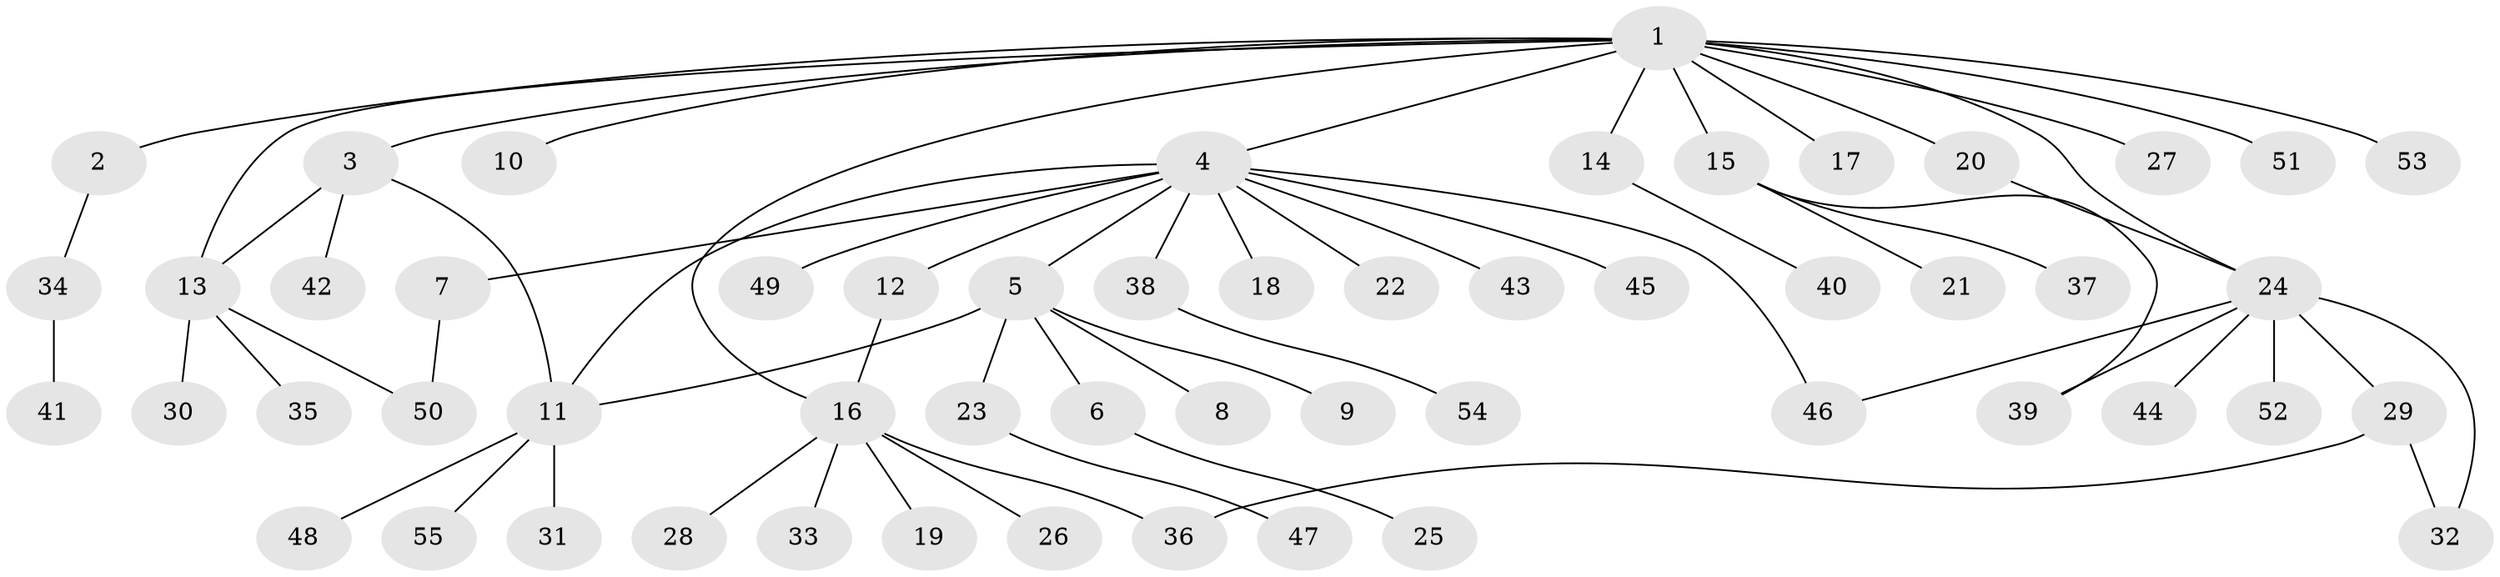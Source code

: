 // coarse degree distribution, {13: 0.034482758620689655, 2: 0.10344827586206896, 3: 0.10344827586206896, 7: 0.034482758620689655, 5: 0.034482758620689655, 1: 0.5517241379310345, 4: 0.10344827586206896, 6: 0.034482758620689655}
// Generated by graph-tools (version 1.1) at 2025/50/03/04/25 22:50:05]
// undirected, 55 vertices, 64 edges
graph export_dot {
  node [color=gray90,style=filled];
  1;
  2;
  3;
  4;
  5;
  6;
  7;
  8;
  9;
  10;
  11;
  12;
  13;
  14;
  15;
  16;
  17;
  18;
  19;
  20;
  21;
  22;
  23;
  24;
  25;
  26;
  27;
  28;
  29;
  30;
  31;
  32;
  33;
  34;
  35;
  36;
  37;
  38;
  39;
  40;
  41;
  42;
  43;
  44;
  45;
  46;
  47;
  48;
  49;
  50;
  51;
  52;
  53;
  54;
  55;
  1 -- 2;
  1 -- 3;
  1 -- 4;
  1 -- 10;
  1 -- 13;
  1 -- 14;
  1 -- 15;
  1 -- 16;
  1 -- 17;
  1 -- 20;
  1 -- 24;
  1 -- 27;
  1 -- 51;
  1 -- 53;
  2 -- 34;
  3 -- 11;
  3 -- 13;
  3 -- 42;
  4 -- 5;
  4 -- 7;
  4 -- 11;
  4 -- 12;
  4 -- 18;
  4 -- 22;
  4 -- 38;
  4 -- 43;
  4 -- 45;
  4 -- 46;
  4 -- 49;
  5 -- 6;
  5 -- 8;
  5 -- 9;
  5 -- 11;
  5 -- 23;
  6 -- 25;
  7 -- 50;
  11 -- 31;
  11 -- 48;
  11 -- 55;
  12 -- 16;
  13 -- 30;
  13 -- 35;
  13 -- 50;
  14 -- 40;
  15 -- 21;
  15 -- 37;
  15 -- 39;
  16 -- 19;
  16 -- 26;
  16 -- 28;
  16 -- 33;
  16 -- 36;
  20 -- 24;
  23 -- 47;
  24 -- 29;
  24 -- 32;
  24 -- 39;
  24 -- 44;
  24 -- 46;
  24 -- 52;
  29 -- 32;
  29 -- 36;
  34 -- 41;
  38 -- 54;
}
